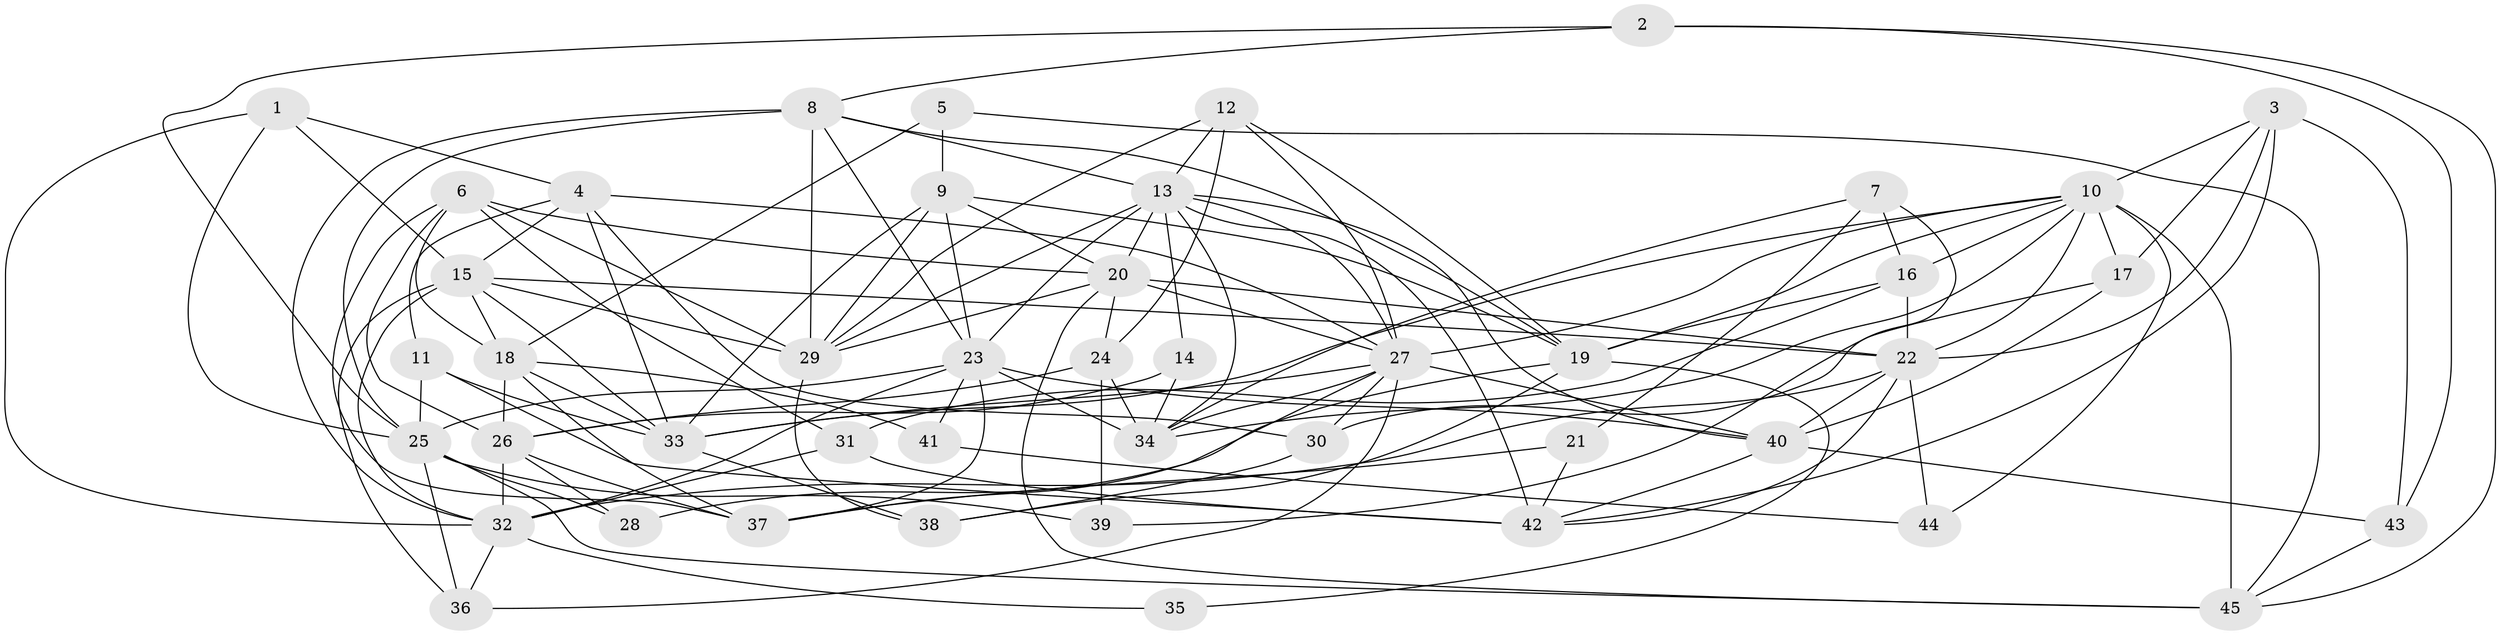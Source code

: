 // original degree distribution, {2: 0.16071428571428573, 5: 0.1875, 4: 0.22321428571428573, 3: 0.2767857142857143, 6: 0.08035714285714286, 7: 0.03571428571428571, 8: 0.03571428571428571}
// Generated by graph-tools (version 1.1) at 2025/37/03/04/25 23:37:11]
// undirected, 45 vertices, 131 edges
graph export_dot {
  node [color=gray90,style=filled];
  1;
  2;
  3;
  4;
  5;
  6;
  7;
  8;
  9;
  10;
  11;
  12;
  13;
  14;
  15;
  16;
  17;
  18;
  19;
  20;
  21;
  22;
  23;
  24;
  25;
  26;
  27;
  28;
  29;
  30;
  31;
  32;
  33;
  34;
  35;
  36;
  37;
  38;
  39;
  40;
  41;
  42;
  43;
  44;
  45;
  1 -- 4 [weight=1.0];
  1 -- 15 [weight=1.0];
  1 -- 25 [weight=1.0];
  1 -- 32 [weight=1.0];
  2 -- 8 [weight=1.0];
  2 -- 25 [weight=1.0];
  2 -- 43 [weight=1.0];
  2 -- 45 [weight=1.0];
  3 -- 10 [weight=1.0];
  3 -- 17 [weight=1.0];
  3 -- 22 [weight=1.0];
  3 -- 42 [weight=1.0];
  3 -- 43 [weight=1.0];
  4 -- 11 [weight=1.0];
  4 -- 15 [weight=2.0];
  4 -- 27 [weight=2.0];
  4 -- 30 [weight=1.0];
  4 -- 33 [weight=1.0];
  5 -- 9 [weight=1.0];
  5 -- 18 [weight=1.0];
  5 -- 45 [weight=1.0];
  6 -- 18 [weight=1.0];
  6 -- 20 [weight=1.0];
  6 -- 26 [weight=2.0];
  6 -- 29 [weight=2.0];
  6 -- 31 [weight=1.0];
  6 -- 37 [weight=1.0];
  7 -- 16 [weight=1.0];
  7 -- 21 [weight=1.0];
  7 -- 34 [weight=1.0];
  7 -- 39 [weight=1.0];
  8 -- 13 [weight=1.0];
  8 -- 19 [weight=1.0];
  8 -- 23 [weight=1.0];
  8 -- 25 [weight=1.0];
  8 -- 29 [weight=2.0];
  8 -- 32 [weight=1.0];
  9 -- 19 [weight=1.0];
  9 -- 20 [weight=2.0];
  9 -- 23 [weight=1.0];
  9 -- 29 [weight=1.0];
  9 -- 33 [weight=1.0];
  10 -- 16 [weight=1.0];
  10 -- 17 [weight=1.0];
  10 -- 19 [weight=1.0];
  10 -- 22 [weight=1.0];
  10 -- 27 [weight=1.0];
  10 -- 33 [weight=1.0];
  10 -- 34 [weight=1.0];
  10 -- 44 [weight=1.0];
  10 -- 45 [weight=3.0];
  11 -- 25 [weight=1.0];
  11 -- 33 [weight=1.0];
  11 -- 42 [weight=1.0];
  12 -- 13 [weight=1.0];
  12 -- 19 [weight=1.0];
  12 -- 24 [weight=1.0];
  12 -- 27 [weight=1.0];
  12 -- 29 [weight=1.0];
  13 -- 14 [weight=1.0];
  13 -- 20 [weight=1.0];
  13 -- 23 [weight=1.0];
  13 -- 27 [weight=1.0];
  13 -- 29 [weight=1.0];
  13 -- 34 [weight=1.0];
  13 -- 40 [weight=1.0];
  13 -- 42 [weight=2.0];
  14 -- 26 [weight=1.0];
  14 -- 34 [weight=1.0];
  15 -- 18 [weight=2.0];
  15 -- 22 [weight=1.0];
  15 -- 29 [weight=1.0];
  15 -- 32 [weight=1.0];
  15 -- 33 [weight=2.0];
  15 -- 36 [weight=1.0];
  16 -- 19 [weight=1.0];
  16 -- 22 [weight=1.0];
  16 -- 31 [weight=1.0];
  17 -- 30 [weight=1.0];
  17 -- 40 [weight=1.0];
  18 -- 26 [weight=1.0];
  18 -- 33 [weight=1.0];
  18 -- 37 [weight=1.0];
  18 -- 41 [weight=1.0];
  19 -- 28 [weight=1.0];
  19 -- 35 [weight=1.0];
  19 -- 38 [weight=1.0];
  20 -- 22 [weight=3.0];
  20 -- 24 [weight=1.0];
  20 -- 27 [weight=1.0];
  20 -- 29 [weight=1.0];
  20 -- 45 [weight=2.0];
  21 -- 37 [weight=1.0];
  21 -- 42 [weight=1.0];
  22 -- 32 [weight=1.0];
  22 -- 40 [weight=2.0];
  22 -- 42 [weight=2.0];
  22 -- 44 [weight=1.0];
  23 -- 25 [weight=1.0];
  23 -- 32 [weight=1.0];
  23 -- 34 [weight=2.0];
  23 -- 37 [weight=1.0];
  23 -- 40 [weight=1.0];
  23 -- 41 [weight=1.0];
  24 -- 26 [weight=1.0];
  24 -- 34 [weight=1.0];
  24 -- 39 [weight=1.0];
  25 -- 28 [weight=1.0];
  25 -- 36 [weight=1.0];
  25 -- 39 [weight=1.0];
  25 -- 45 [weight=1.0];
  26 -- 28 [weight=1.0];
  26 -- 32 [weight=3.0];
  26 -- 37 [weight=1.0];
  27 -- 30 [weight=1.0];
  27 -- 33 [weight=1.0];
  27 -- 34 [weight=2.0];
  27 -- 36 [weight=1.0];
  27 -- 37 [weight=1.0];
  27 -- 40 [weight=1.0];
  29 -- 38 [weight=1.0];
  30 -- 38 [weight=1.0];
  31 -- 32 [weight=1.0];
  31 -- 42 [weight=2.0];
  32 -- 35 [weight=1.0];
  32 -- 36 [weight=1.0];
  33 -- 38 [weight=1.0];
  40 -- 42 [weight=1.0];
  40 -- 43 [weight=1.0];
  41 -- 44 [weight=1.0];
  43 -- 45 [weight=1.0];
}
